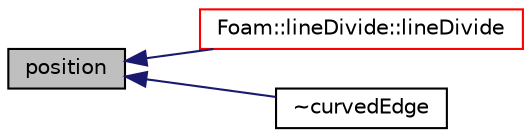 digraph "position"
{
  bgcolor="transparent";
  edge [fontname="Helvetica",fontsize="10",labelfontname="Helvetica",labelfontsize="10"];
  node [fontname="Helvetica",fontsize="10",shape=record];
  rankdir="LR";
  Node1 [label="position",height=0.2,width=0.4,color="black", fillcolor="grey75", style="filled", fontcolor="black"];
  Node1 -> Node2 [dir="back",color="midnightblue",fontsize="10",style="solid",fontname="Helvetica"];
  Node2 [label="Foam::lineDivide::lineDivide",height=0.2,width=0.4,color="red",URL="$a01377.html#a732e3ab3538a71a264bbe8332b84410f",tooltip="Construct from components. "];
  Node1 -> Node3 [dir="back",color="midnightblue",fontsize="10",style="solid",fontname="Helvetica"];
  Node3 [label="~curvedEdge",height=0.2,width=0.4,color="black",URL="$a00455.html#a7b2f65734954f4bf03802255f2385064",tooltip="Destructor. "];
}
